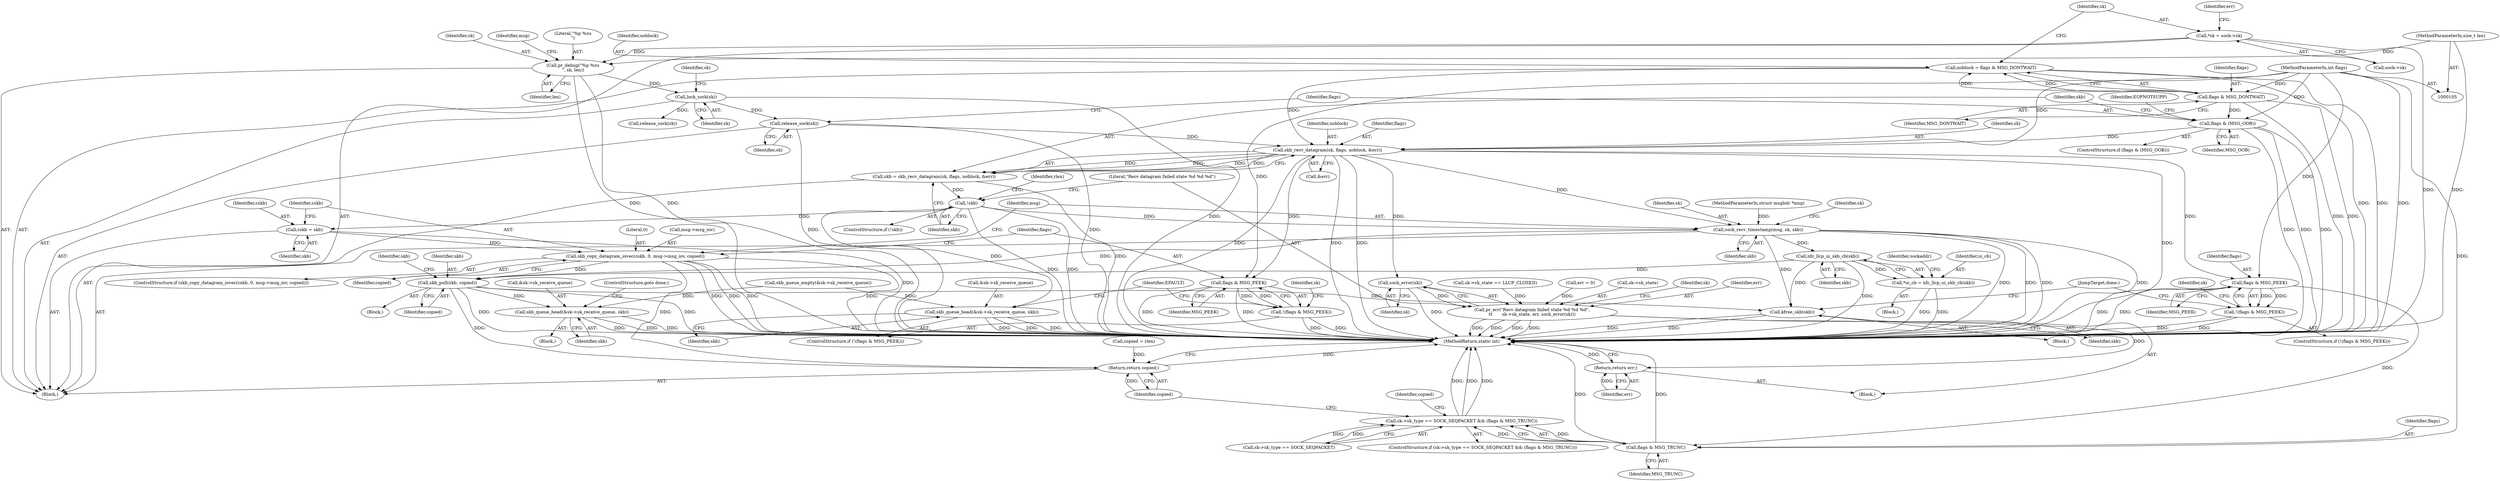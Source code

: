 digraph "0_linux_d26d6504f23e803824e8ebd14e52d4fc0a0b09cb@API" {
"1000171" [label="(Call,skb_recv_datagram(sk, flags, noblock, &err))"];
"1000160" [label="(Call,release_sock(sk))"];
"1000141" [label="(Call,lock_sock(sk))"];
"1000132" [label="(Call,pr_debug(\"%p %zu\n\", sk, len))"];
"1000119" [label="(Call,*sk = sock->sk)"];
"1000109" [label="(MethodParameterIn,size_t len)"];
"1000163" [label="(Call,flags & (MSG_OOB))"];
"1000115" [label="(Call,flags & MSG_DONTWAIT)"];
"1000110" [label="(MethodParameterIn,int flags)"];
"1000113" [label="(Call,noblock = flags & MSG_DONTWAIT)"];
"1000169" [label="(Call,skb = skb_recv_datagram(sk, flags, noblock, &err))"];
"1000178" [label="(Call,!skb)"];
"1000204" [label="(Call,cskb = skb)"];
"1000208" [label="(Call,skb_copy_datagram_iovec(cskb, 0, msg->msg_iov, copied))"];
"1000327" [label="(Call,skb_pull(skb, copied))"];
"1000335" [label="(Call,skb_queue_head(&sk->sk_receive_queue, skb))"];
"1000342" [label="(Call,kfree_skb(skb))"];
"1000358" [label="(Return,return copied;)"];
"1000221" [label="(Call,skb_queue_head(&sk->sk_receive_queue, skb))"];
"1000230" [label="(Call,sock_recv_timestamp(msg, sk, skb))"];
"1000248" [label="(Call,nfc_llcp_ui_skb_cb(skb))"];
"1000246" [label="(Call,*ui_cb = nfc_llcp_ui_skb_cb(skb))"];
"1000187" [label="(Call,sock_error(sk))"];
"1000181" [label="(Call,pr_err(\"Recv datagram failed state %d %d %d\",\n\t\t       sk->sk_state, err, sock_error(sk)))"];
"1000197" [label="(Return,return err;)"];
"1000218" [label="(Call,flags & MSG_PEEK)"];
"1000217" [label="(Call,!(flags & MSG_PEEK))"];
"1000304" [label="(Call,flags & MSG_PEEK)"];
"1000303" [label="(Call,!(flags & MSG_PEEK))"];
"1000352" [label="(Call,flags & MSG_TRUNC)"];
"1000346" [label="(Call,sk->sk_type == SOCK_SEQPACKET && (flags & MSG_TRUNC))"];
"1000177" [label="(ControlStructure,if (!skb))"];
"1000231" [label="(Identifier,msg)"];
"1000229" [label="(Identifier,EFAULT)"];
"1000355" [label="(Call,copied = rlen)"];
"1000114" [label="(Identifier,noblock)"];
"1000170" [label="(Identifier,skb)"];
"1000200" [label="(Identifier,rlen)"];
"1000332" [label="(Identifier,skb)"];
"1000222" [label="(Call,&sk->sk_receive_queue)"];
"1000347" [label="(Call,sk->sk_type == SOCK_SEQPACKET)"];
"1000147" [label="(Identifier,sk)"];
"1000207" [label="(ControlStructure,if (skb_copy_datagram_iovec(cskb, 0, msg->msg_iov, copied)))"];
"1000108" [label="(MethodParameterIn,struct msghdr *msg)"];
"1000249" [label="(Identifier,skb)"];
"1000133" [label="(Literal,\"%p %zu\n\")"];
"1000344" [label="(JumpTarget,done:)"];
"1000210" [label="(Literal,0)"];
"1000171" [label="(Call,skb_recv_datagram(sk, flags, noblock, &err))"];
"1000178" [label="(Call,!skb)"];
"1000246" [label="(Call,*ui_cb = nfc_llcp_ui_skb_cb(skb))"];
"1000129" [label="(Call,err = 0)"];
"1000188" [label="(Identifier,sk)"];
"1000305" [label="(Identifier,flags)"];
"1000161" [label="(Identifier,sk)"];
"1000134" [label="(Identifier,sk)"];
"1000132" [label="(Call,pr_debug(\"%p %zu\n\", sk, len))"];
"1000356" [label="(Identifier,copied)"];
"1000120" [label="(Identifier,sk)"];
"1000343" [label="(Identifier,skb)"];
"1000219" [label="(Identifier,flags)"];
"1000328" [label="(Identifier,skb)"];
"1000230" [label="(Call,sock_recv_timestamp(msg, sk, skb))"];
"1000116" [label="(Identifier,flags)"];
"1000179" [label="(Identifier,skb)"];
"1000329" [label="(Identifier,copied)"];
"1000180" [label="(Block,)"];
"1000303" [label="(Call,!(flags & MSG_PEEK))"];
"1000173" [label="(Identifier,flags)"];
"1000205" [label="(Identifier,cskb)"];
"1000352" [label="(Call,flags & MSG_TRUNC)"];
"1000335" [label="(Call,skb_queue_head(&sk->sk_receive_queue, skb))"];
"1000226" [label="(Identifier,skb)"];
"1000244" [label="(Block,)"];
"1000334" [label="(Block,)"];
"1000138" [label="(Identifier,msg)"];
"1000358" [label="(Return,return copied;)"];
"1000162" [label="(ControlStructure,if (flags & (MSG_OOB)))"];
"1000304" [label="(Call,flags & MSG_PEEK)"];
"1000302" [label="(ControlStructure,if (!(flags & MSG_PEEK)))"];
"1000216" [label="(ControlStructure,if (!(flags & MSG_PEEK)))"];
"1000130" [label="(Identifier,err)"];
"1000247" [label="(Identifier,ui_cb)"];
"1000238" [label="(Identifier,sk)"];
"1000175" [label="(Call,&err)"];
"1000141" [label="(Call,lock_sock(sk))"];
"1000117" [label="(Identifier,MSG_DONTWAIT)"];
"1000172" [label="(Identifier,sk)"];
"1000345" [label="(ControlStructure,if (sk->sk_type == SOCK_SEQPACKET && (flags & MSG_TRUNC)))"];
"1000232" [label="(Identifier,sk)"];
"1000183" [label="(Call,sk->sk_state)"];
"1000174" [label="(Identifier,noblock)"];
"1000307" [label="(Block,)"];
"1000233" [label="(Identifier,skb)"];
"1000192" [label="(Identifier,sk)"];
"1000198" [label="(Identifier,err)"];
"1000208" [label="(Call,skb_copy_datagram_iovec(cskb, 0, msg->msg_iov, copied))"];
"1000186" [label="(Identifier,err)"];
"1000109" [label="(MethodParameterIn,size_t len)"];
"1000110" [label="(MethodParameterIn,int flags)"];
"1000306" [label="(Identifier,MSG_PEEK)"];
"1000326" [label="(Block,)"];
"1000121" [label="(Call,sock->sk)"];
"1000217" [label="(Call,!(flags & MSG_PEEK))"];
"1000360" [label="(MethodReturn,static int)"];
"1000341" [label="(ControlStructure,goto done;)"];
"1000204" [label="(Call,cskb = skb)"];
"1000220" [label="(Identifier,MSG_PEEK)"];
"1000135" [label="(Identifier,len)"];
"1000168" [label="(Identifier,EOPNOTSUPP)"];
"1000182" [label="(Literal,\"Recv datagram failed state %d %d %d\")"];
"1000165" [label="(Identifier,MSG_OOB)"];
"1000346" [label="(Call,sk->sk_type == SOCK_SEQPACKET && (flags & MSG_TRUNC))"];
"1000197" [label="(Return,return err;)"];
"1000164" [label="(Identifier,flags)"];
"1000169" [label="(Call,skb = skb_recv_datagram(sk, flags, noblock, &err))"];
"1000113" [label="(Call,noblock = flags & MSG_DONTWAIT)"];
"1000145" [label="(Call,sk->sk_state == LLCP_CLOSED)"];
"1000218" [label="(Call,flags & MSG_PEEK)"];
"1000214" [label="(Identifier,copied)"];
"1000111" [label="(Block,)"];
"1000327" [label="(Call,skb_pull(skb, copied))"];
"1000206" [label="(Identifier,skb)"];
"1000160" [label="(Call,release_sock(sk))"];
"1000187" [label="(Call,sock_error(sk))"];
"1000248" [label="(Call,nfc_llcp_ui_skb_cb(skb))"];
"1000336" [label="(Call,&sk->sk_receive_queue)"];
"1000252" [label="(Identifier,sockaddr)"];
"1000224" [label="(Identifier,sk)"];
"1000221" [label="(Call,skb_queue_head(&sk->sk_receive_queue, skb))"];
"1000354" [label="(Identifier,MSG_TRUNC)"];
"1000209" [label="(Identifier,cskb)"];
"1000342" [label="(Call,kfree_skb(skb))"];
"1000181" [label="(Call,pr_err(\"Recv datagram failed state %d %d %d\",\n\t\t       sk->sk_state, err, sock_error(sk)))"];
"1000150" [label="(Call,skb_queue_empty(&sk->sk_receive_queue))"];
"1000115" [label="(Call,flags & MSG_DONTWAIT)"];
"1000312" [label="(Identifier,sk)"];
"1000340" [label="(Identifier,skb)"];
"1000142" [label="(Identifier,sk)"];
"1000359" [label="(Identifier,copied)"];
"1000156" [label="(Call,release_sock(sk))"];
"1000353" [label="(Identifier,flags)"];
"1000119" [label="(Call,*sk = sock->sk)"];
"1000211" [label="(Call,msg->msg_iov)"];
"1000163" [label="(Call,flags & (MSG_OOB))"];
"1000171" -> "1000169"  [label="AST: "];
"1000171" -> "1000175"  [label="CFG: "];
"1000172" -> "1000171"  [label="AST: "];
"1000173" -> "1000171"  [label="AST: "];
"1000174" -> "1000171"  [label="AST: "];
"1000175" -> "1000171"  [label="AST: "];
"1000169" -> "1000171"  [label="CFG: "];
"1000171" -> "1000360"  [label="DDG: "];
"1000171" -> "1000360"  [label="DDG: "];
"1000171" -> "1000360"  [label="DDG: "];
"1000171" -> "1000360"  [label="DDG: "];
"1000171" -> "1000169"  [label="DDG: "];
"1000171" -> "1000169"  [label="DDG: "];
"1000171" -> "1000169"  [label="DDG: "];
"1000171" -> "1000169"  [label="DDG: "];
"1000160" -> "1000171"  [label="DDG: "];
"1000163" -> "1000171"  [label="DDG: "];
"1000110" -> "1000171"  [label="DDG: "];
"1000113" -> "1000171"  [label="DDG: "];
"1000171" -> "1000187"  [label="DDG: "];
"1000171" -> "1000218"  [label="DDG: "];
"1000171" -> "1000230"  [label="DDG: "];
"1000171" -> "1000304"  [label="DDG: "];
"1000160" -> "1000111"  [label="AST: "];
"1000160" -> "1000161"  [label="CFG: "];
"1000161" -> "1000160"  [label="AST: "];
"1000164" -> "1000160"  [label="CFG: "];
"1000160" -> "1000360"  [label="DDG: "];
"1000160" -> "1000360"  [label="DDG: "];
"1000141" -> "1000160"  [label="DDG: "];
"1000141" -> "1000111"  [label="AST: "];
"1000141" -> "1000142"  [label="CFG: "];
"1000142" -> "1000141"  [label="AST: "];
"1000147" -> "1000141"  [label="CFG: "];
"1000141" -> "1000360"  [label="DDG: "];
"1000132" -> "1000141"  [label="DDG: "];
"1000141" -> "1000156"  [label="DDG: "];
"1000132" -> "1000111"  [label="AST: "];
"1000132" -> "1000135"  [label="CFG: "];
"1000133" -> "1000132"  [label="AST: "];
"1000134" -> "1000132"  [label="AST: "];
"1000135" -> "1000132"  [label="AST: "];
"1000138" -> "1000132"  [label="CFG: "];
"1000132" -> "1000360"  [label="DDG: "];
"1000132" -> "1000360"  [label="DDG: "];
"1000119" -> "1000132"  [label="DDG: "];
"1000109" -> "1000132"  [label="DDG: "];
"1000119" -> "1000111"  [label="AST: "];
"1000119" -> "1000121"  [label="CFG: "];
"1000120" -> "1000119"  [label="AST: "];
"1000121" -> "1000119"  [label="AST: "];
"1000130" -> "1000119"  [label="CFG: "];
"1000119" -> "1000360"  [label="DDG: "];
"1000109" -> "1000105"  [label="AST: "];
"1000109" -> "1000360"  [label="DDG: "];
"1000163" -> "1000162"  [label="AST: "];
"1000163" -> "1000165"  [label="CFG: "];
"1000164" -> "1000163"  [label="AST: "];
"1000165" -> "1000163"  [label="AST: "];
"1000168" -> "1000163"  [label="CFG: "];
"1000170" -> "1000163"  [label="CFG: "];
"1000163" -> "1000360"  [label="DDG: "];
"1000163" -> "1000360"  [label="DDG: "];
"1000163" -> "1000360"  [label="DDG: "];
"1000115" -> "1000163"  [label="DDG: "];
"1000110" -> "1000163"  [label="DDG: "];
"1000115" -> "1000113"  [label="AST: "];
"1000115" -> "1000117"  [label="CFG: "];
"1000116" -> "1000115"  [label="AST: "];
"1000117" -> "1000115"  [label="AST: "];
"1000113" -> "1000115"  [label="CFG: "];
"1000115" -> "1000360"  [label="DDG: "];
"1000115" -> "1000360"  [label="DDG: "];
"1000115" -> "1000113"  [label="DDG: "];
"1000115" -> "1000113"  [label="DDG: "];
"1000110" -> "1000115"  [label="DDG: "];
"1000110" -> "1000105"  [label="AST: "];
"1000110" -> "1000360"  [label="DDG: "];
"1000110" -> "1000218"  [label="DDG: "];
"1000110" -> "1000304"  [label="DDG: "];
"1000110" -> "1000352"  [label="DDG: "];
"1000113" -> "1000111"  [label="AST: "];
"1000114" -> "1000113"  [label="AST: "];
"1000120" -> "1000113"  [label="CFG: "];
"1000113" -> "1000360"  [label="DDG: "];
"1000113" -> "1000360"  [label="DDG: "];
"1000169" -> "1000111"  [label="AST: "];
"1000170" -> "1000169"  [label="AST: "];
"1000179" -> "1000169"  [label="CFG: "];
"1000169" -> "1000360"  [label="DDG: "];
"1000169" -> "1000178"  [label="DDG: "];
"1000178" -> "1000177"  [label="AST: "];
"1000178" -> "1000179"  [label="CFG: "];
"1000179" -> "1000178"  [label="AST: "];
"1000182" -> "1000178"  [label="CFG: "];
"1000200" -> "1000178"  [label="CFG: "];
"1000178" -> "1000360"  [label="DDG: "];
"1000178" -> "1000360"  [label="DDG: "];
"1000178" -> "1000204"  [label="DDG: "];
"1000178" -> "1000221"  [label="DDG: "];
"1000178" -> "1000230"  [label="DDG: "];
"1000204" -> "1000111"  [label="AST: "];
"1000204" -> "1000206"  [label="CFG: "];
"1000205" -> "1000204"  [label="AST: "];
"1000206" -> "1000204"  [label="AST: "];
"1000209" -> "1000204"  [label="CFG: "];
"1000204" -> "1000360"  [label="DDG: "];
"1000204" -> "1000208"  [label="DDG: "];
"1000208" -> "1000207"  [label="AST: "];
"1000208" -> "1000214"  [label="CFG: "];
"1000209" -> "1000208"  [label="AST: "];
"1000210" -> "1000208"  [label="AST: "];
"1000211" -> "1000208"  [label="AST: "];
"1000214" -> "1000208"  [label="AST: "];
"1000219" -> "1000208"  [label="CFG: "];
"1000231" -> "1000208"  [label="CFG: "];
"1000208" -> "1000360"  [label="DDG: "];
"1000208" -> "1000360"  [label="DDG: "];
"1000208" -> "1000360"  [label="DDG: "];
"1000208" -> "1000360"  [label="DDG: "];
"1000208" -> "1000327"  [label="DDG: "];
"1000208" -> "1000358"  [label="DDG: "];
"1000327" -> "1000326"  [label="AST: "];
"1000327" -> "1000329"  [label="CFG: "];
"1000328" -> "1000327"  [label="AST: "];
"1000329" -> "1000327"  [label="AST: "];
"1000332" -> "1000327"  [label="CFG: "];
"1000327" -> "1000360"  [label="DDG: "];
"1000327" -> "1000360"  [label="DDG: "];
"1000230" -> "1000327"  [label="DDG: "];
"1000248" -> "1000327"  [label="DDG: "];
"1000327" -> "1000335"  [label="DDG: "];
"1000327" -> "1000342"  [label="DDG: "];
"1000327" -> "1000358"  [label="DDG: "];
"1000335" -> "1000334"  [label="AST: "];
"1000335" -> "1000340"  [label="CFG: "];
"1000336" -> "1000335"  [label="AST: "];
"1000340" -> "1000335"  [label="AST: "];
"1000341" -> "1000335"  [label="CFG: "];
"1000335" -> "1000360"  [label="DDG: "];
"1000335" -> "1000360"  [label="DDG: "];
"1000335" -> "1000360"  [label="DDG: "];
"1000150" -> "1000335"  [label="DDG: "];
"1000342" -> "1000307"  [label="AST: "];
"1000342" -> "1000343"  [label="CFG: "];
"1000343" -> "1000342"  [label="AST: "];
"1000344" -> "1000342"  [label="CFG: "];
"1000342" -> "1000360"  [label="DDG: "];
"1000342" -> "1000360"  [label="DDG: "];
"1000230" -> "1000342"  [label="DDG: "];
"1000248" -> "1000342"  [label="DDG: "];
"1000358" -> "1000111"  [label="AST: "];
"1000358" -> "1000359"  [label="CFG: "];
"1000359" -> "1000358"  [label="AST: "];
"1000360" -> "1000358"  [label="CFG: "];
"1000358" -> "1000360"  [label="DDG: "];
"1000359" -> "1000358"  [label="DDG: "];
"1000355" -> "1000358"  [label="DDG: "];
"1000221" -> "1000216"  [label="AST: "];
"1000221" -> "1000226"  [label="CFG: "];
"1000222" -> "1000221"  [label="AST: "];
"1000226" -> "1000221"  [label="AST: "];
"1000229" -> "1000221"  [label="CFG: "];
"1000221" -> "1000360"  [label="DDG: "];
"1000221" -> "1000360"  [label="DDG: "];
"1000221" -> "1000360"  [label="DDG: "];
"1000150" -> "1000221"  [label="DDG: "];
"1000230" -> "1000111"  [label="AST: "];
"1000230" -> "1000233"  [label="CFG: "];
"1000231" -> "1000230"  [label="AST: "];
"1000232" -> "1000230"  [label="AST: "];
"1000233" -> "1000230"  [label="AST: "];
"1000238" -> "1000230"  [label="CFG: "];
"1000230" -> "1000360"  [label="DDG: "];
"1000230" -> "1000360"  [label="DDG: "];
"1000230" -> "1000360"  [label="DDG: "];
"1000230" -> "1000360"  [label="DDG: "];
"1000108" -> "1000230"  [label="DDG: "];
"1000230" -> "1000248"  [label="DDG: "];
"1000248" -> "1000246"  [label="AST: "];
"1000248" -> "1000249"  [label="CFG: "];
"1000249" -> "1000248"  [label="AST: "];
"1000246" -> "1000248"  [label="CFG: "];
"1000248" -> "1000360"  [label="DDG: "];
"1000248" -> "1000246"  [label="DDG: "];
"1000246" -> "1000244"  [label="AST: "];
"1000247" -> "1000246"  [label="AST: "];
"1000252" -> "1000246"  [label="CFG: "];
"1000246" -> "1000360"  [label="DDG: "];
"1000246" -> "1000360"  [label="DDG: "];
"1000187" -> "1000181"  [label="AST: "];
"1000187" -> "1000188"  [label="CFG: "];
"1000188" -> "1000187"  [label="AST: "];
"1000181" -> "1000187"  [label="CFG: "];
"1000187" -> "1000360"  [label="DDG: "];
"1000187" -> "1000181"  [label="DDG: "];
"1000181" -> "1000180"  [label="AST: "];
"1000182" -> "1000181"  [label="AST: "];
"1000183" -> "1000181"  [label="AST: "];
"1000186" -> "1000181"  [label="AST: "];
"1000192" -> "1000181"  [label="CFG: "];
"1000181" -> "1000360"  [label="DDG: "];
"1000181" -> "1000360"  [label="DDG: "];
"1000181" -> "1000360"  [label="DDG: "];
"1000181" -> "1000360"  [label="DDG: "];
"1000145" -> "1000181"  [label="DDG: "];
"1000129" -> "1000181"  [label="DDG: "];
"1000181" -> "1000197"  [label="DDG: "];
"1000197" -> "1000180"  [label="AST: "];
"1000197" -> "1000198"  [label="CFG: "];
"1000198" -> "1000197"  [label="AST: "];
"1000360" -> "1000197"  [label="CFG: "];
"1000197" -> "1000360"  [label="DDG: "];
"1000198" -> "1000197"  [label="DDG: "];
"1000218" -> "1000217"  [label="AST: "];
"1000218" -> "1000220"  [label="CFG: "];
"1000219" -> "1000218"  [label="AST: "];
"1000220" -> "1000218"  [label="AST: "];
"1000217" -> "1000218"  [label="CFG: "];
"1000218" -> "1000360"  [label="DDG: "];
"1000218" -> "1000360"  [label="DDG: "];
"1000218" -> "1000217"  [label="DDG: "];
"1000218" -> "1000217"  [label="DDG: "];
"1000217" -> "1000216"  [label="AST: "];
"1000224" -> "1000217"  [label="CFG: "];
"1000229" -> "1000217"  [label="CFG: "];
"1000217" -> "1000360"  [label="DDG: "];
"1000217" -> "1000360"  [label="DDG: "];
"1000304" -> "1000303"  [label="AST: "];
"1000304" -> "1000306"  [label="CFG: "];
"1000305" -> "1000304"  [label="AST: "];
"1000306" -> "1000304"  [label="AST: "];
"1000303" -> "1000304"  [label="CFG: "];
"1000304" -> "1000360"  [label="DDG: "];
"1000304" -> "1000360"  [label="DDG: "];
"1000304" -> "1000303"  [label="DDG: "];
"1000304" -> "1000303"  [label="DDG: "];
"1000304" -> "1000352"  [label="DDG: "];
"1000303" -> "1000302"  [label="AST: "];
"1000312" -> "1000303"  [label="CFG: "];
"1000344" -> "1000303"  [label="CFG: "];
"1000303" -> "1000360"  [label="DDG: "];
"1000303" -> "1000360"  [label="DDG: "];
"1000352" -> "1000346"  [label="AST: "];
"1000352" -> "1000354"  [label="CFG: "];
"1000353" -> "1000352"  [label="AST: "];
"1000354" -> "1000352"  [label="AST: "];
"1000346" -> "1000352"  [label="CFG: "];
"1000352" -> "1000360"  [label="DDG: "];
"1000352" -> "1000360"  [label="DDG: "];
"1000352" -> "1000346"  [label="DDG: "];
"1000352" -> "1000346"  [label="DDG: "];
"1000346" -> "1000345"  [label="AST: "];
"1000346" -> "1000347"  [label="CFG: "];
"1000347" -> "1000346"  [label="AST: "];
"1000356" -> "1000346"  [label="CFG: "];
"1000359" -> "1000346"  [label="CFG: "];
"1000346" -> "1000360"  [label="DDG: "];
"1000346" -> "1000360"  [label="DDG: "];
"1000346" -> "1000360"  [label="DDG: "];
"1000347" -> "1000346"  [label="DDG: "];
"1000347" -> "1000346"  [label="DDG: "];
}
